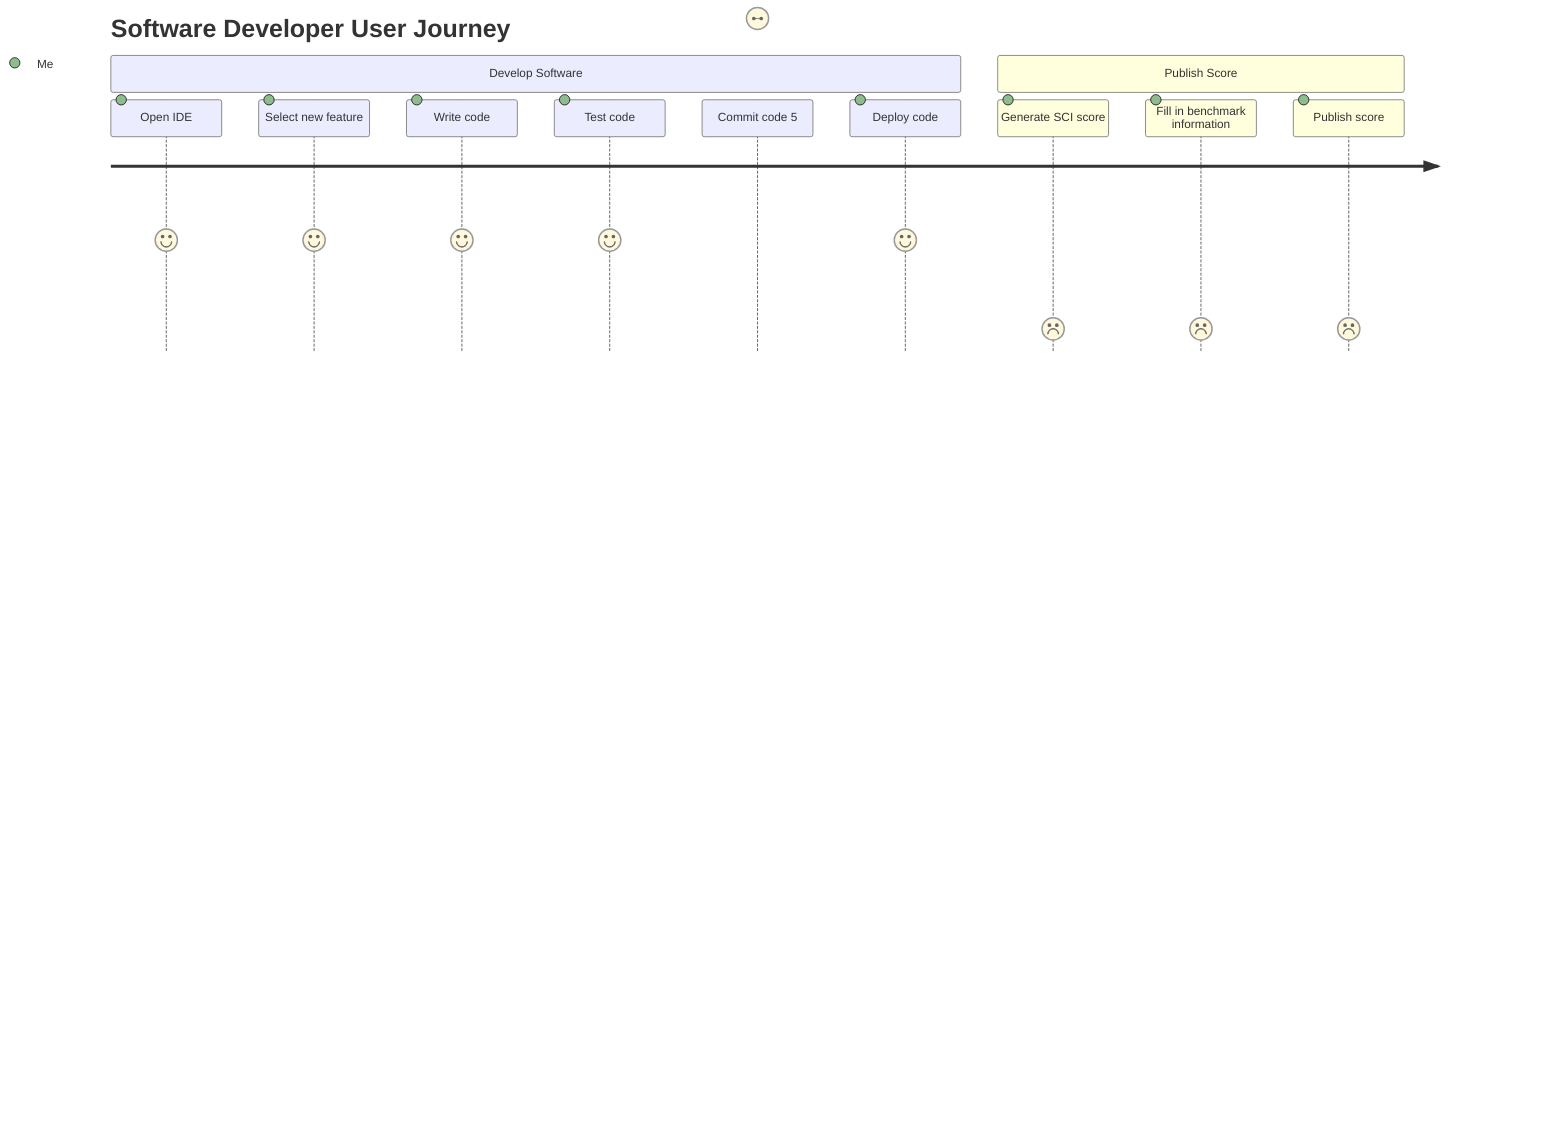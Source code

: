 journey
    title Software Developer User Journey
    section Develop Software
        Open IDE: 5: Me
        Select new feature: 5: Me
        Write code: 5: Me
        Test code: 5: Me
        Commit code 5: Me
        Deploy code: 5: Me
    section Publish Score
        Generate SCI score: 1: Me
        Fill in benchmark information: 1: Me
        Publish score: 1: Me
